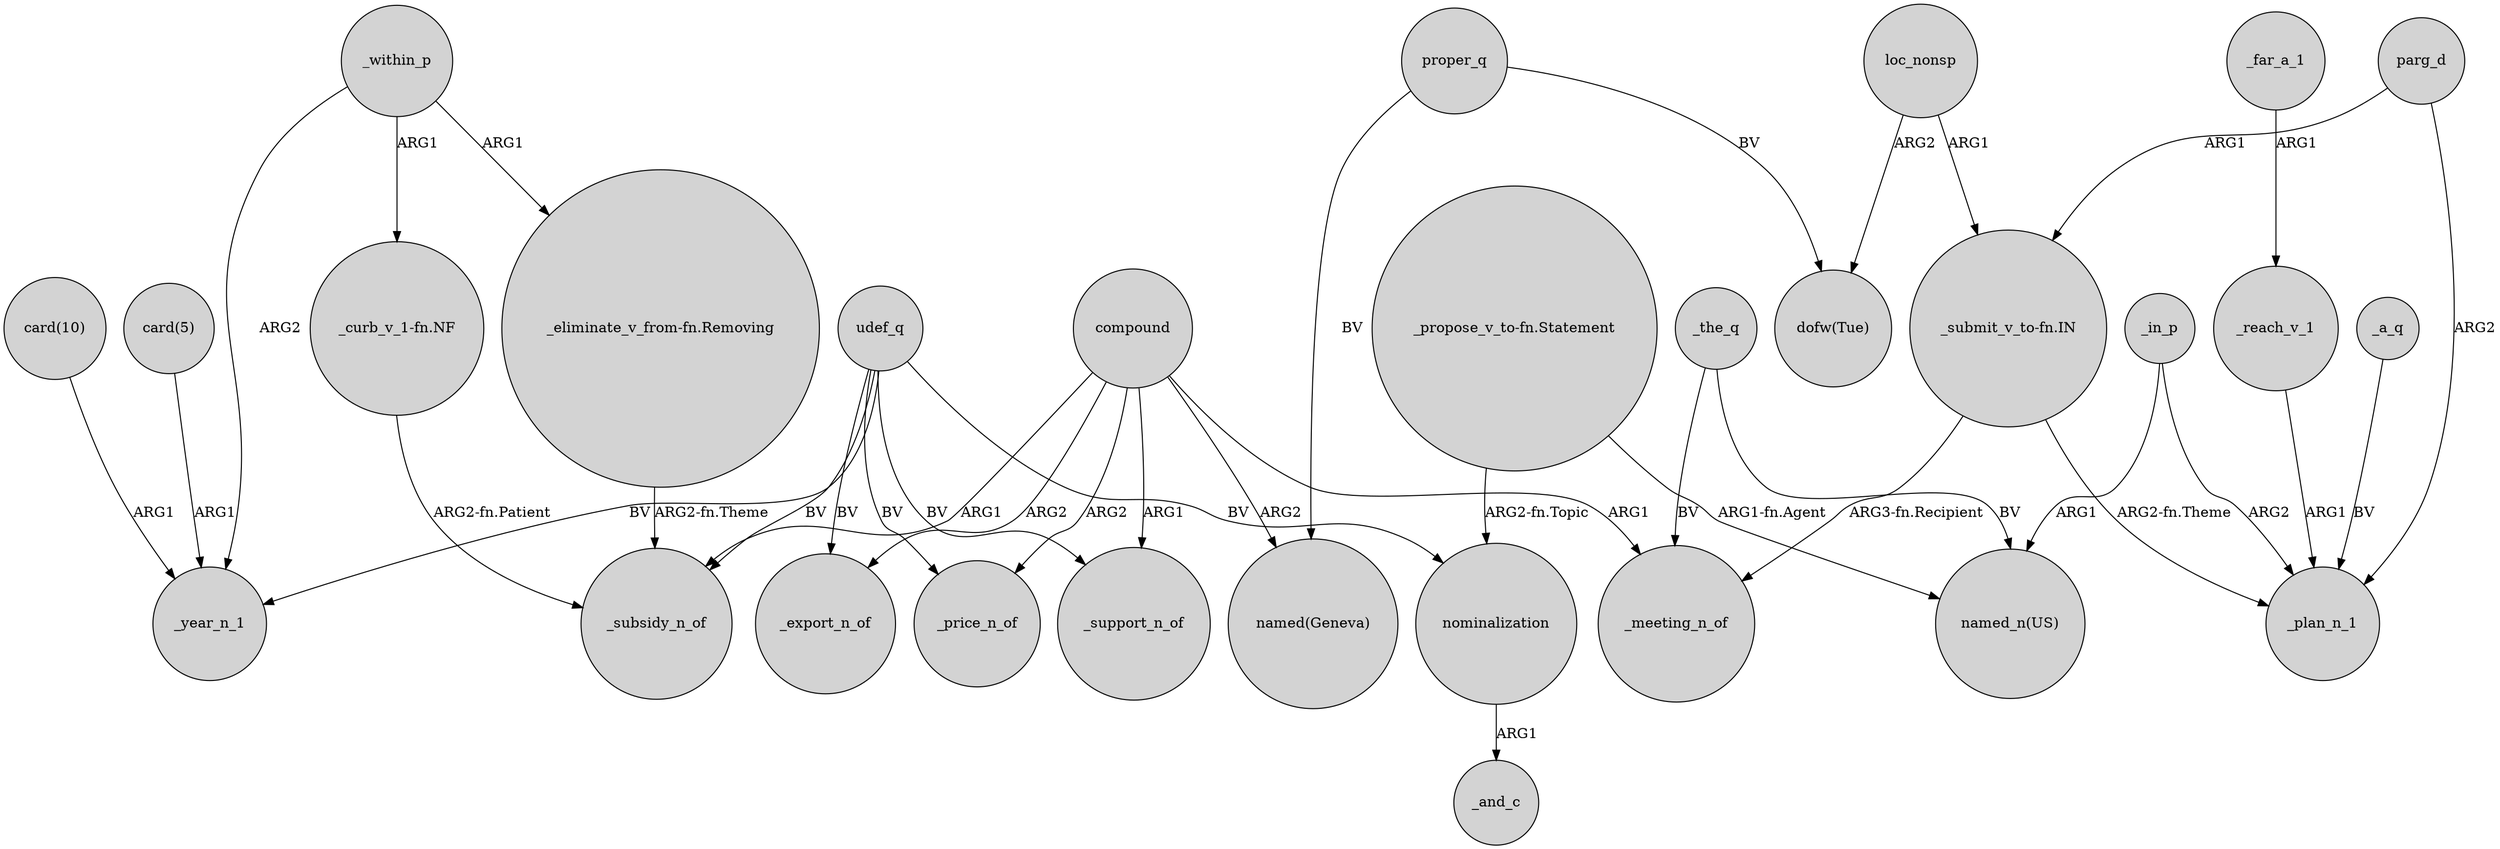 digraph {
	node [shape=circle style=filled]
	compound -> _price_n_of [label=ARG2]
	_within_p -> _year_n_1 [label=ARG2]
	udef_q -> _price_n_of [label=BV]
	_in_p -> _plan_n_1 [label=ARG2]
	"_eliminate_v_from-fn.Removing" -> _subsidy_n_of [label="ARG2-fn.Theme"]
	"card(5)" -> _year_n_1 [label=ARG1]
	compound -> "named(Geneva)" [label=ARG2]
	nominalization -> _and_c [label=ARG1]
	_the_q -> _meeting_n_of [label=BV]
	_within_p -> "_curb_v_1-fn.NF" [label=ARG1]
	compound -> _support_n_of [label=ARG1]
	_far_a_1 -> _reach_v_1 [label=ARG1]
	proper_q -> "dofw(Tue)" [label=BV]
	parg_d -> _plan_n_1 [label=ARG2]
	"card(10)" -> _year_n_1 [label=ARG1]
	_the_q -> "named_n(US)" [label=BV]
	_within_p -> "_eliminate_v_from-fn.Removing" [label=ARG1]
	compound -> _meeting_n_of [label=ARG1]
	"_propose_v_to-fn.Statement" -> nominalization [label="ARG2-fn.Topic"]
	loc_nonsp -> "_submit_v_to-fn.IN" [label=ARG1]
	"_submit_v_to-fn.IN" -> _plan_n_1 [label="ARG2-fn.Theme"]
	_reach_v_1 -> _plan_n_1 [label=ARG1]
	parg_d -> "_submit_v_to-fn.IN" [label=ARG1]
	"_curb_v_1-fn.NF" -> _subsidy_n_of [label="ARG2-fn.Patient"]
	proper_q -> "named(Geneva)" [label=BV]
	_in_p -> "named_n(US)" [label=ARG1]
	loc_nonsp -> "dofw(Tue)" [label=ARG2]
	udef_q -> nominalization [label=BV]
	udef_q -> _export_n_of [label=BV]
	udef_q -> _support_n_of [label=BV]
	udef_q -> _year_n_1 [label=BV]
	udef_q -> _subsidy_n_of [label=BV]
	"_submit_v_to-fn.IN" -> _meeting_n_of [label="ARG3-fn.Recipient"]
	compound -> _subsidy_n_of [label=ARG1]
	_a_q -> _plan_n_1 [label=BV]
	compound -> _export_n_of [label=ARG2]
	"_propose_v_to-fn.Statement" -> "named_n(US)" [label="ARG1-fn.Agent"]
}
